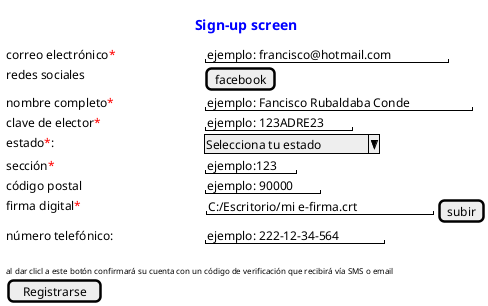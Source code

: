 @startuml
'https://plantuml.com/salt

salt
title <color:Blue>Sign-up screen
{
  correo electrónico<color:Red>*</color>|"ejemplo: francisco@hotmail.com"
  redes sociales| [facebook]
'  los datos de su credencial de elector
  nombre completo<color:Red>*</color>|"ejemplo: Fancisco Rubaldaba Conde"
  clave de elector<color:Red>*</color>|"ejemplo: 123ADRE23"
  estado<color:Red>*</color>: |^Selecciona tu estado^
  sección<color:Red>*</color>|"ejemplo:123"
  código postal|"ejemplo: 90000"
  firma digital<color:Red>*</color> | {"C:/Escritorio/mi e-firma.crt"|[subir]}
  número telefónico: |"ejemplo: 222-12-34-564"
'  código de verificación:|"        "
  .|.
  <size:8>al dar clicl a este botón confirmará su cuenta con un |<size:8>código de verificación que recibirá vía SMS o email
  [Registrarse]
}
@enduml
